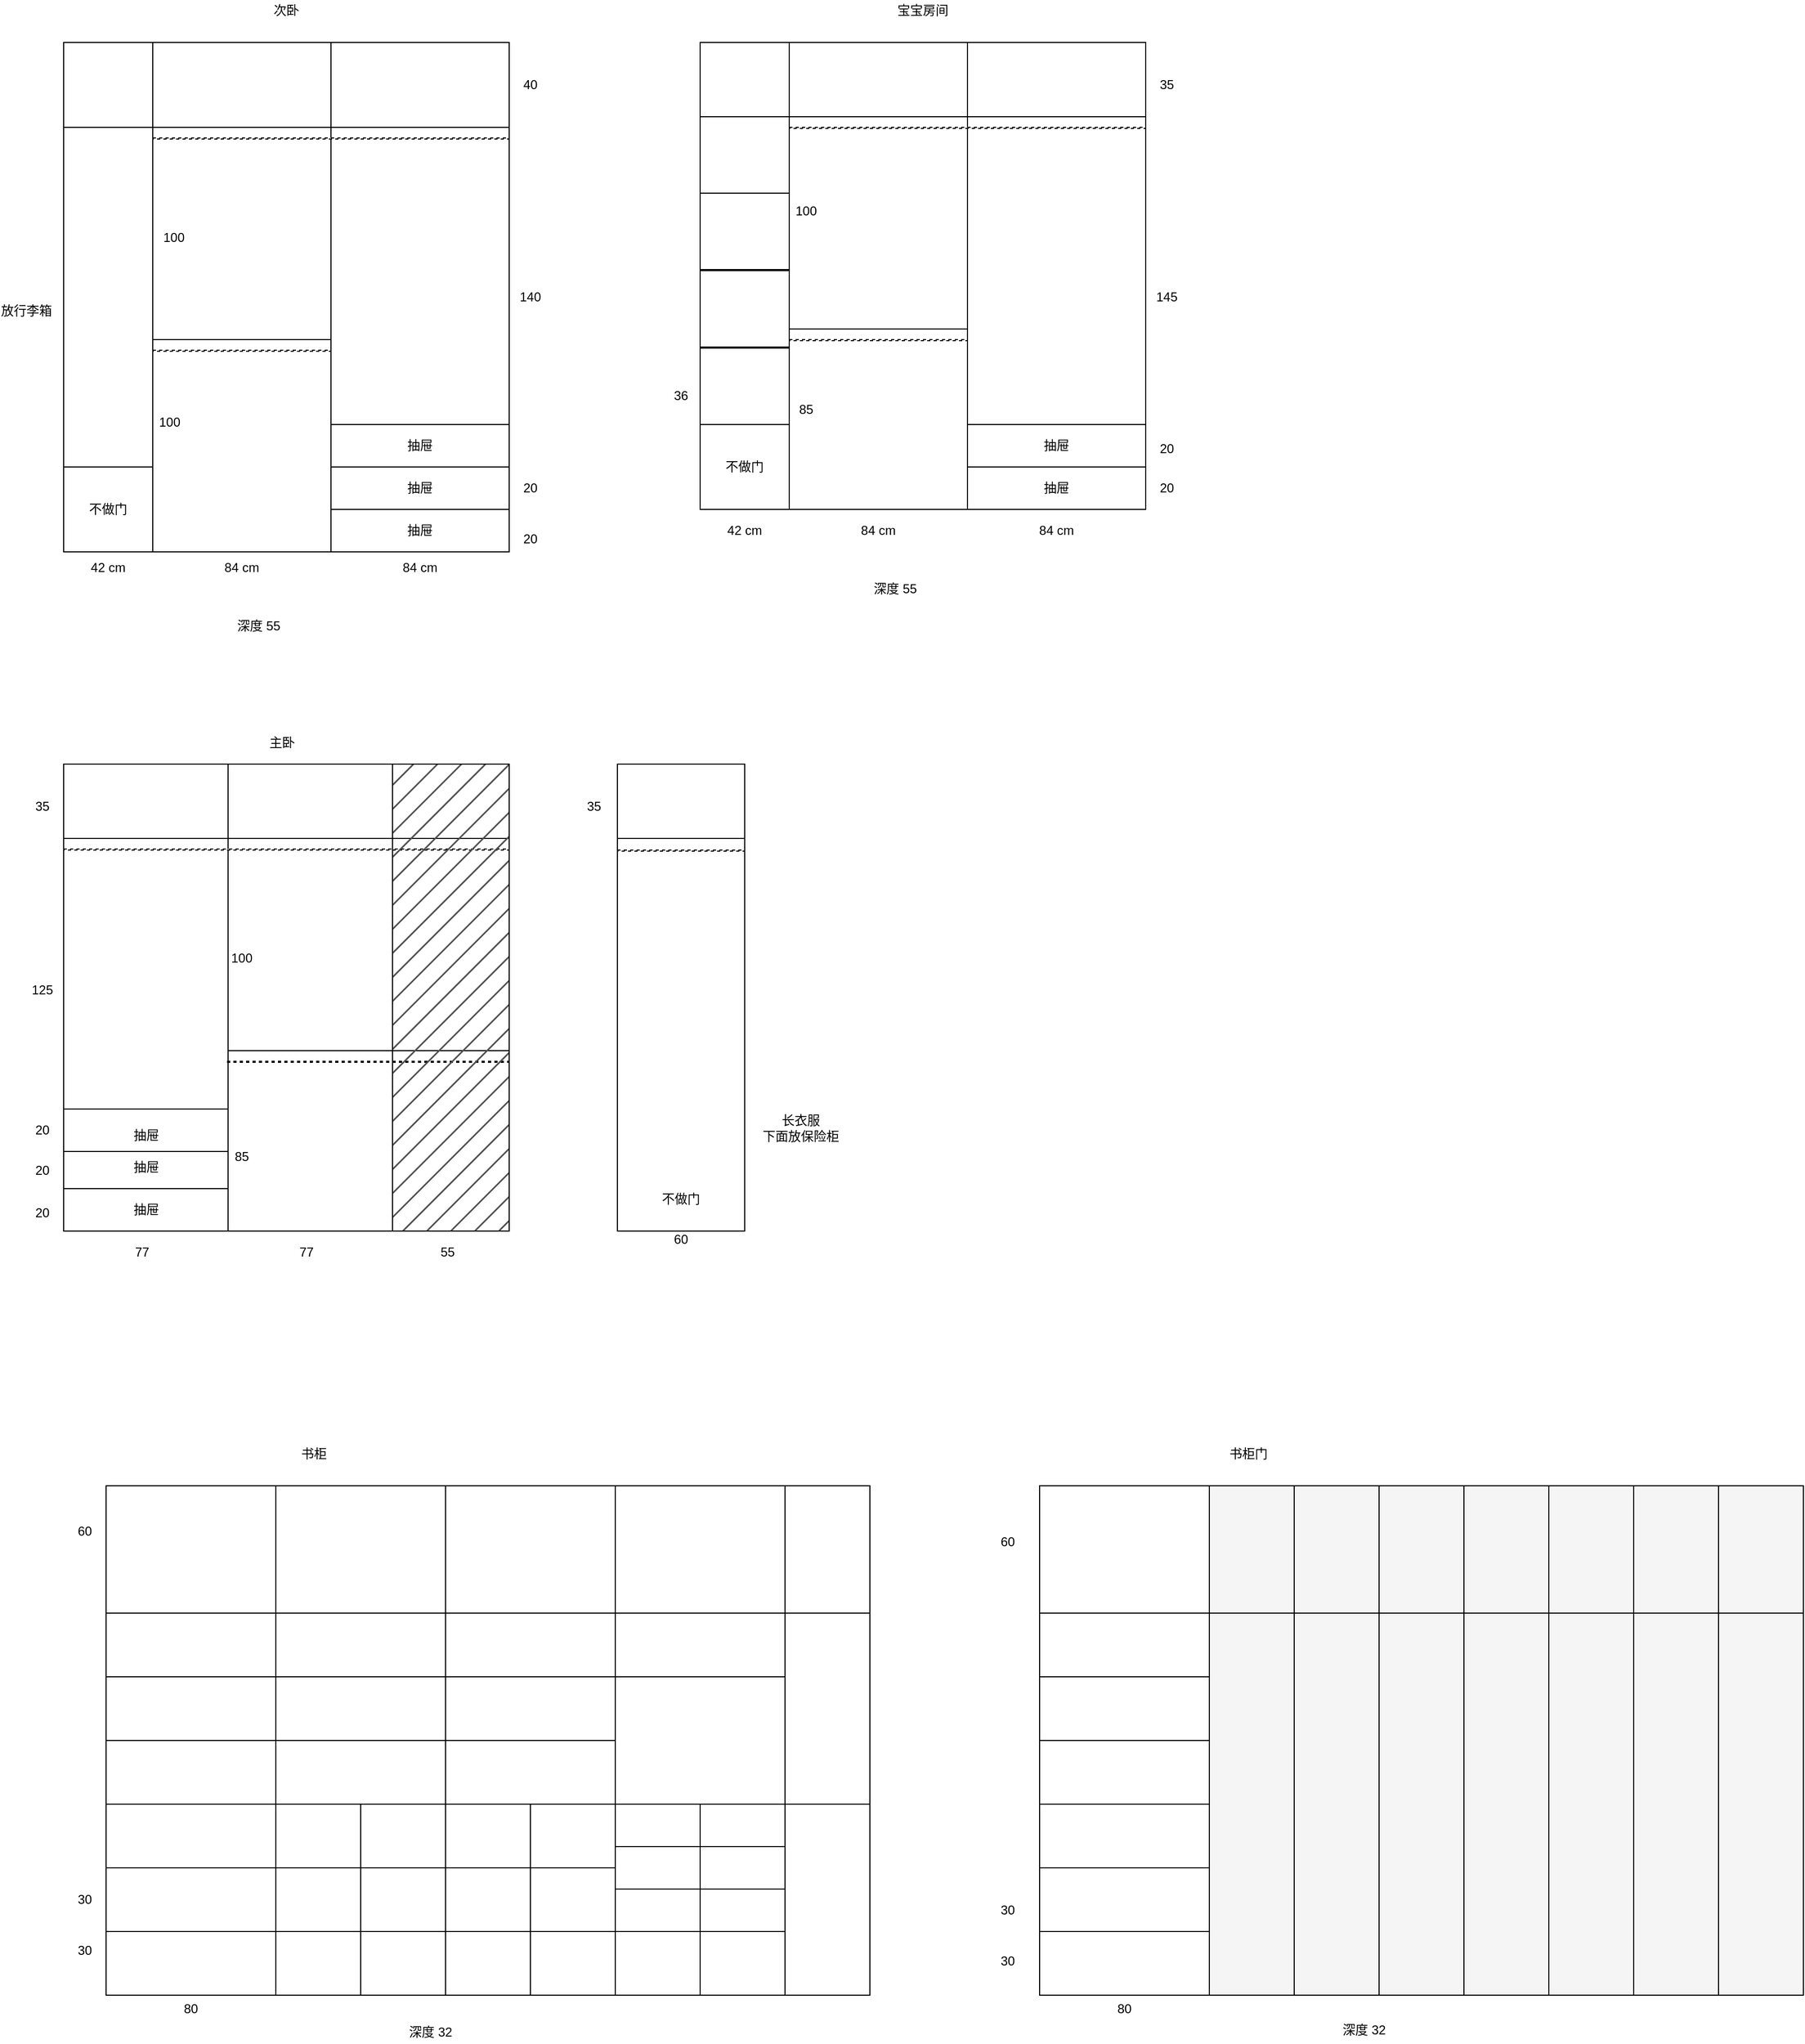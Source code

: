 <mxfile version="20.2.2" type="github">
  <diagram id="CeCopZ57XutGNWPnh-LS" name="第 1 页">
    <mxGraphModel dx="1624" dy="1060" grid="1" gridSize="10" guides="1" tooltips="1" connect="1" arrows="1" fold="1" page="1" pageScale="1" pageWidth="2000" pageHeight="3000" math="0" shadow="0">
      <root>
        <mxCell id="0" />
        <mxCell id="1" parent="0" />
        <mxCell id="vZhKyE0ab3SvKGll4aXr-116" value="" style="rounded=0;whiteSpace=wrap;html=1;fillColor=none;" parent="1" vertex="1">
          <mxGeometry x="120" y="1440" width="720" height="480" as="geometry" />
        </mxCell>
        <mxCell id="vZhKyE0ab3SvKGll4aXr-64" value="" style="rounded=0;whiteSpace=wrap;html=1;" parent="1" vertex="1">
          <mxGeometry x="80" y="760" width="420" height="440" as="geometry" />
        </mxCell>
        <mxCell id="vZhKyE0ab3SvKGll4aXr-109" value="" style="rounded=0;whiteSpace=wrap;html=1;" parent="1" vertex="1">
          <mxGeometry x="234" y="830" width="266" height="200" as="geometry" />
        </mxCell>
        <mxCell id="vZhKyE0ab3SvKGll4aXr-28" value="" style="rounded=0;whiteSpace=wrap;html=1;" parent="1" vertex="1">
          <mxGeometry x="680" y="80" width="420" height="440" as="geometry" />
        </mxCell>
        <mxCell id="vZhKyE0ab3SvKGll4aXr-108" value="" style="rounded=0;whiteSpace=wrap;html=1;" parent="1" vertex="1">
          <mxGeometry x="764" y="150" width="168" height="200" as="geometry" />
        </mxCell>
        <mxCell id="vZhKyE0ab3SvKGll4aXr-76" value="" style="rounded=0;whiteSpace=wrap;html=1;" parent="1" vertex="1">
          <mxGeometry x="80" y="760" width="155" height="400" as="geometry" />
        </mxCell>
        <mxCell id="vZhKyE0ab3SvKGll4aXr-1" value="" style="rounded=0;whiteSpace=wrap;html=1;" parent="1" vertex="1">
          <mxGeometry x="80" y="80" width="420" height="480" as="geometry" />
        </mxCell>
        <mxCell id="vZhKyE0ab3SvKGll4aXr-3" value="" style="endArrow=none;html=1;rounded=0;" parent="1" edge="1">
          <mxGeometry width="50" height="50" relative="1" as="geometry">
            <mxPoint x="164" y="80" as="sourcePoint" />
            <mxPoint x="164" y="560" as="targetPoint" />
          </mxGeometry>
        </mxCell>
        <mxCell id="vZhKyE0ab3SvKGll4aXr-5" value="" style="endArrow=none;html=1;rounded=0;" parent="1" edge="1">
          <mxGeometry width="50" height="50" relative="1" as="geometry">
            <mxPoint x="332" y="80" as="sourcePoint" />
            <mxPoint x="332" y="560" as="targetPoint" />
          </mxGeometry>
        </mxCell>
        <mxCell id="vZhKyE0ab3SvKGll4aXr-7" value="" style="rounded=0;whiteSpace=wrap;html=1;" parent="1" vertex="1">
          <mxGeometry x="332" y="520" width="168" height="40" as="geometry" />
        </mxCell>
        <mxCell id="vZhKyE0ab3SvKGll4aXr-8" value="" style="rounded=0;whiteSpace=wrap;html=1;" parent="1" vertex="1">
          <mxGeometry x="332" y="440" width="168" height="40" as="geometry" />
        </mxCell>
        <mxCell id="vZhKyE0ab3SvKGll4aXr-9" value="" style="rounded=0;whiteSpace=wrap;html=1;" parent="1" vertex="1">
          <mxGeometry x="332" y="480" width="168" height="40" as="geometry" />
        </mxCell>
        <mxCell id="vZhKyE0ab3SvKGll4aXr-10" value="" style="rounded=0;whiteSpace=wrap;html=1;" parent="1" vertex="1">
          <mxGeometry x="164" y="80" width="168" height="80" as="geometry" />
        </mxCell>
        <mxCell id="vZhKyE0ab3SvKGll4aXr-11" value="" style="rounded=0;whiteSpace=wrap;html=1;" parent="1" vertex="1">
          <mxGeometry x="332" y="80" width="168" height="80" as="geometry" />
        </mxCell>
        <mxCell id="vZhKyE0ab3SvKGll4aXr-12" value="" style="rounded=0;whiteSpace=wrap;html=1;" parent="1" vertex="1">
          <mxGeometry x="80" y="80" width="84" height="80" as="geometry" />
        </mxCell>
        <mxCell id="vZhKyE0ab3SvKGll4aXr-13" value="抽屉" style="text;html=1;strokeColor=none;fillColor=none;align=center;verticalAlign=middle;whiteSpace=wrap;rounded=0;" parent="1" vertex="1">
          <mxGeometry x="386" y="445" width="60" height="30" as="geometry" />
        </mxCell>
        <mxCell id="vZhKyE0ab3SvKGll4aXr-14" value="" style="rounded=0;whiteSpace=wrap;html=1;" parent="1" vertex="1">
          <mxGeometry x="80" y="480" width="84" height="80" as="geometry" />
        </mxCell>
        <mxCell id="vZhKyE0ab3SvKGll4aXr-15" value="不做门" style="text;html=1;strokeColor=none;fillColor=none;align=center;verticalAlign=middle;whiteSpace=wrap;rounded=0;" parent="1" vertex="1">
          <mxGeometry x="92" y="505" width="60" height="30" as="geometry" />
        </mxCell>
        <mxCell id="vZhKyE0ab3SvKGll4aXr-16" value="42 cm" style="text;html=1;strokeColor=none;fillColor=none;align=center;verticalAlign=middle;whiteSpace=wrap;rounded=0;" parent="1" vertex="1">
          <mxGeometry x="92" y="560" width="60" height="30" as="geometry" />
        </mxCell>
        <mxCell id="vZhKyE0ab3SvKGll4aXr-17" value="84 cm" style="text;html=1;strokeColor=none;fillColor=none;align=center;verticalAlign=middle;whiteSpace=wrap;rounded=0;" parent="1" vertex="1">
          <mxGeometry x="218" y="560" width="60" height="30" as="geometry" />
        </mxCell>
        <mxCell id="vZhKyE0ab3SvKGll4aXr-18" value="84 cm" style="text;html=1;strokeColor=none;fillColor=none;align=center;verticalAlign=middle;whiteSpace=wrap;rounded=0;" parent="1" vertex="1">
          <mxGeometry x="386" y="560" width="60" height="30" as="geometry" />
        </mxCell>
        <mxCell id="vZhKyE0ab3SvKGll4aXr-19" value="20" style="text;html=1;strokeColor=none;fillColor=none;align=center;verticalAlign=middle;whiteSpace=wrap;rounded=0;" parent="1" vertex="1">
          <mxGeometry x="40" y="1170" width="40" height="25" as="geometry" />
        </mxCell>
        <mxCell id="vZhKyE0ab3SvKGll4aXr-20" value="20" style="text;html=1;strokeColor=none;fillColor=none;align=center;verticalAlign=middle;whiteSpace=wrap;rounded=0;" parent="1" vertex="1">
          <mxGeometry x="500" y="487.5" width="40" height="25" as="geometry" />
        </mxCell>
        <mxCell id="vZhKyE0ab3SvKGll4aXr-21" value="&lt;div&gt;40&lt;/div&gt;" style="text;html=1;strokeColor=none;fillColor=none;align=center;verticalAlign=middle;whiteSpace=wrap;rounded=0;" parent="1" vertex="1">
          <mxGeometry x="500" y="107.5" width="40" height="25" as="geometry" />
        </mxCell>
        <mxCell id="vZhKyE0ab3SvKGll4aXr-22" value="140" style="text;html=1;strokeColor=none;fillColor=none;align=center;verticalAlign=middle;whiteSpace=wrap;rounded=0;" parent="1" vertex="1">
          <mxGeometry x="500" y="307.5" width="40" height="25" as="geometry" />
        </mxCell>
        <mxCell id="vZhKyE0ab3SvKGll4aXr-23" value="深度 55" style="text;html=1;strokeColor=none;fillColor=none;align=center;verticalAlign=middle;whiteSpace=wrap;rounded=0;" parent="1" vertex="1">
          <mxGeometry x="228" y="620" width="72" height="20" as="geometry" />
        </mxCell>
        <mxCell id="vZhKyE0ab3SvKGll4aXr-24" value="抽屉" style="text;html=1;strokeColor=none;fillColor=none;align=center;verticalAlign=middle;whiteSpace=wrap;rounded=0;" parent="1" vertex="1">
          <mxGeometry x="386" y="485" width="60" height="30" as="geometry" />
        </mxCell>
        <mxCell id="vZhKyE0ab3SvKGll4aXr-26" value="抽屉" style="text;html=1;strokeColor=none;fillColor=none;align=center;verticalAlign=middle;whiteSpace=wrap;rounded=0;" parent="1" vertex="1">
          <mxGeometry x="386" y="525" width="60" height="30" as="geometry" />
        </mxCell>
        <mxCell id="vZhKyE0ab3SvKGll4aXr-27" value="次卧" style="text;html=1;strokeColor=none;fillColor=none;align=center;verticalAlign=middle;whiteSpace=wrap;rounded=0;" parent="1" vertex="1">
          <mxGeometry x="254" y="40" width="72" height="20" as="geometry" />
        </mxCell>
        <mxCell id="vZhKyE0ab3SvKGll4aXr-32" value="" style="rounded=0;whiteSpace=wrap;html=1;" parent="1" vertex="1">
          <mxGeometry x="932" y="440" width="168" height="40" as="geometry" />
        </mxCell>
        <mxCell id="vZhKyE0ab3SvKGll4aXr-34" value="" style="rounded=0;whiteSpace=wrap;html=1;" parent="1" vertex="1">
          <mxGeometry x="932" y="480" width="168" height="40" as="geometry" />
        </mxCell>
        <mxCell id="vZhKyE0ab3SvKGll4aXr-35" value="" style="rounded=0;whiteSpace=wrap;html=1;" parent="1" vertex="1">
          <mxGeometry x="764" y="80" width="168" height="70" as="geometry" />
        </mxCell>
        <mxCell id="vZhKyE0ab3SvKGll4aXr-36" value="" style="rounded=0;whiteSpace=wrap;html=1;" parent="1" vertex="1">
          <mxGeometry x="932" y="80" width="168" height="70" as="geometry" />
        </mxCell>
        <mxCell id="vZhKyE0ab3SvKGll4aXr-37" value="" style="rounded=0;whiteSpace=wrap;html=1;" parent="1" vertex="1">
          <mxGeometry x="680" y="80" width="84" height="70" as="geometry" />
        </mxCell>
        <mxCell id="vZhKyE0ab3SvKGll4aXr-39" value="" style="rounded=0;whiteSpace=wrap;html=1;" parent="1" vertex="1">
          <mxGeometry x="680" y="440" width="84" height="80" as="geometry" />
        </mxCell>
        <mxCell id="vZhKyE0ab3SvKGll4aXr-40" value="不做门" style="text;html=1;strokeColor=none;fillColor=none;align=center;verticalAlign=middle;whiteSpace=wrap;rounded=0;" parent="1" vertex="1">
          <mxGeometry x="692" y="465" width="60" height="30" as="geometry" />
        </mxCell>
        <mxCell id="vZhKyE0ab3SvKGll4aXr-41" value="42 cm" style="text;html=1;strokeColor=none;fillColor=none;align=center;verticalAlign=middle;whiteSpace=wrap;rounded=0;" parent="1" vertex="1">
          <mxGeometry x="692" y="525" width="60" height="30" as="geometry" />
        </mxCell>
        <mxCell id="vZhKyE0ab3SvKGll4aXr-42" value="84 cm" style="text;html=1;strokeColor=none;fillColor=none;align=center;verticalAlign=middle;whiteSpace=wrap;rounded=0;" parent="1" vertex="1">
          <mxGeometry x="818" y="525" width="60" height="30" as="geometry" />
        </mxCell>
        <mxCell id="vZhKyE0ab3SvKGll4aXr-43" value="84 cm" style="text;html=1;strokeColor=none;fillColor=none;align=center;verticalAlign=middle;whiteSpace=wrap;rounded=0;" parent="1" vertex="1">
          <mxGeometry x="986" y="525" width="60" height="30" as="geometry" />
        </mxCell>
        <mxCell id="vZhKyE0ab3SvKGll4aXr-44" value="20" style="text;html=1;strokeColor=none;fillColor=none;align=center;verticalAlign=middle;whiteSpace=wrap;rounded=0;" parent="1" vertex="1">
          <mxGeometry x="1100" y="487.5" width="40" height="25" as="geometry" />
        </mxCell>
        <mxCell id="vZhKyE0ab3SvKGll4aXr-45" value="20" style="text;html=1;strokeColor=none;fillColor=none;align=center;verticalAlign=middle;whiteSpace=wrap;rounded=0;" parent="1" vertex="1">
          <mxGeometry x="1100" y="450" width="40" height="25" as="geometry" />
        </mxCell>
        <mxCell id="vZhKyE0ab3SvKGll4aXr-46" value="35" style="text;html=1;strokeColor=none;fillColor=none;align=center;verticalAlign=middle;whiteSpace=wrap;rounded=0;" parent="1" vertex="1">
          <mxGeometry x="1100" y="107.5" width="40" height="25" as="geometry" />
        </mxCell>
        <mxCell id="vZhKyE0ab3SvKGll4aXr-47" value="145" style="text;html=1;strokeColor=none;fillColor=none;align=center;verticalAlign=middle;whiteSpace=wrap;rounded=0;" parent="1" vertex="1">
          <mxGeometry x="1100" y="307.5" width="40" height="25" as="geometry" />
        </mxCell>
        <mxCell id="vZhKyE0ab3SvKGll4aXr-48" value="深度 55" style="text;html=1;strokeColor=none;fillColor=none;align=center;verticalAlign=middle;whiteSpace=wrap;rounded=0;" parent="1" vertex="1">
          <mxGeometry x="828" y="585" width="72" height="20" as="geometry" />
        </mxCell>
        <mxCell id="vZhKyE0ab3SvKGll4aXr-49" value="抽屉" style="text;html=1;strokeColor=none;fillColor=none;align=center;verticalAlign=middle;whiteSpace=wrap;rounded=0;" parent="1" vertex="1">
          <mxGeometry x="986" y="485" width="60" height="30" as="geometry" />
        </mxCell>
        <mxCell id="vZhKyE0ab3SvKGll4aXr-51" value="抽屉" style="text;html=1;strokeColor=none;fillColor=none;align=center;verticalAlign=middle;whiteSpace=wrap;rounded=0;" parent="1" vertex="1">
          <mxGeometry x="986" y="445" width="60" height="30" as="geometry" />
        </mxCell>
        <mxCell id="vZhKyE0ab3SvKGll4aXr-52" value="宝宝房间" style="text;html=1;strokeColor=none;fillColor=none;align=center;verticalAlign=middle;whiteSpace=wrap;rounded=0;" parent="1" vertex="1">
          <mxGeometry x="854" y="40" width="72" height="20" as="geometry" />
        </mxCell>
        <mxCell id="vZhKyE0ab3SvKGll4aXr-53" value="" style="rounded=0;whiteSpace=wrap;html=1;dashed=1;" parent="1" vertex="1">
          <mxGeometry x="764" y="360" width="168" height="1" as="geometry" />
        </mxCell>
        <mxCell id="vZhKyE0ab3SvKGll4aXr-57" value="挂杆" style="text;html=1;strokeColor=none;fillColor=none;align=center;verticalAlign=middle;whiteSpace=wrap;rounded=0;" parent="1" vertex="1">
          <mxGeometry x="234" y="172" width="60" height="30" as="geometry" />
        </mxCell>
        <mxCell id="vZhKyE0ab3SvKGll4aXr-60" value="" style="rounded=0;whiteSpace=wrap;html=1;" parent="1" vertex="1">
          <mxGeometry x="680" y="150" width="84" height="72" as="geometry" />
        </mxCell>
        <mxCell id="vZhKyE0ab3SvKGll4aXr-62" value="36" style="text;html=1;strokeColor=none;fillColor=none;align=center;verticalAlign=middle;whiteSpace=wrap;rounded=0;" parent="1" vertex="1">
          <mxGeometry x="642" y="400" width="40" height="25" as="geometry" />
        </mxCell>
        <mxCell id="vZhKyE0ab3SvKGll4aXr-63" value="放行李箱" style="text;html=1;strokeColor=none;fillColor=none;align=center;verticalAlign=middle;whiteSpace=wrap;rounded=0;" parent="1" vertex="1">
          <mxGeometry x="20" y="320" width="50" height="25" as="geometry" />
        </mxCell>
        <mxCell id="vZhKyE0ab3SvKGll4aXr-65" value="主卧" style="text;html=1;strokeColor=none;fillColor=none;align=center;verticalAlign=middle;whiteSpace=wrap;rounded=0;" parent="1" vertex="1">
          <mxGeometry x="250" y="730" width="72" height="20" as="geometry" />
        </mxCell>
        <mxCell id="vZhKyE0ab3SvKGll4aXr-68" value="" style="rounded=0;whiteSpace=wrap;html=1;" parent="1" vertex="1">
          <mxGeometry x="80" y="1120" width="155" height="40" as="geometry" />
        </mxCell>
        <mxCell id="vZhKyE0ab3SvKGll4aXr-69" value="抽屉" style="text;html=1;strokeColor=none;fillColor=none;align=center;verticalAlign=middle;whiteSpace=wrap;rounded=0;" parent="1" vertex="1">
          <mxGeometry x="127.5" y="1125" width="60" height="30" as="geometry" />
        </mxCell>
        <mxCell id="vZhKyE0ab3SvKGll4aXr-72" value="" style="rounded=0;whiteSpace=wrap;html=1;" parent="1" vertex="1">
          <mxGeometry x="80" y="1160" width="155" height="40" as="geometry" />
        </mxCell>
        <mxCell id="vZhKyE0ab3SvKGll4aXr-73" value="抽屉" style="text;html=1;strokeColor=none;fillColor=none;align=center;verticalAlign=middle;whiteSpace=wrap;rounded=0;" parent="1" vertex="1">
          <mxGeometry x="127.5" y="1165" width="60" height="30" as="geometry" />
        </mxCell>
        <mxCell id="vZhKyE0ab3SvKGll4aXr-74" value="" style="rounded=0;whiteSpace=wrap;html=1;" parent="1" vertex="1">
          <mxGeometry x="80" y="1085" width="155" height="40" as="geometry" />
        </mxCell>
        <mxCell id="vZhKyE0ab3SvKGll4aXr-78" value="" style="rounded=0;whiteSpace=wrap;html=1;" parent="1" vertex="1">
          <mxGeometry x="80" y="760" width="155" height="70" as="geometry" />
        </mxCell>
        <mxCell id="vZhKyE0ab3SvKGll4aXr-80" value="20" style="text;html=1;strokeColor=none;fillColor=none;align=center;verticalAlign=middle;whiteSpace=wrap;rounded=0;" parent="1" vertex="1">
          <mxGeometry x="500" y="535" width="40" height="25" as="geometry" />
        </mxCell>
        <mxCell id="vZhKyE0ab3SvKGll4aXr-81" value="20" style="text;html=1;strokeColor=none;fillColor=none;align=center;verticalAlign=middle;whiteSpace=wrap;rounded=0;" parent="1" vertex="1">
          <mxGeometry x="40" y="1130" width="40" height="25" as="geometry" />
        </mxCell>
        <mxCell id="vZhKyE0ab3SvKGll4aXr-82" value="55" style="text;html=1;strokeColor=none;fillColor=none;align=center;verticalAlign=middle;whiteSpace=wrap;rounded=0;" parent="1" vertex="1">
          <mxGeometry x="421.5" y="1207.5" width="40" height="25" as="geometry" />
        </mxCell>
        <mxCell id="vZhKyE0ab3SvKGll4aXr-83" value="77" style="text;html=1;strokeColor=none;fillColor=none;align=center;verticalAlign=middle;whiteSpace=wrap;rounded=0;" parent="1" vertex="1">
          <mxGeometry x="289" y="1207.5" width="40" height="25" as="geometry" />
        </mxCell>
        <mxCell id="vZhKyE0ab3SvKGll4aXr-84" value="77" style="text;html=1;strokeColor=none;fillColor=none;align=center;verticalAlign=middle;whiteSpace=wrap;rounded=0;" parent="1" vertex="1">
          <mxGeometry x="134" y="1207.5" width="40" height="25" as="geometry" />
        </mxCell>
        <mxCell id="vZhKyE0ab3SvKGll4aXr-86" value="" style="rounded=0;whiteSpace=wrap;html=1;" parent="1" vertex="1">
          <mxGeometry x="602" y="760" width="120" height="440" as="geometry" />
        </mxCell>
        <mxCell id="vZhKyE0ab3SvKGll4aXr-87" value="" style="rounded=0;whiteSpace=wrap;html=1;" parent="1" vertex="1">
          <mxGeometry x="602" y="760" width="120" height="70" as="geometry" />
        </mxCell>
        <mxCell id="vZhKyE0ab3SvKGll4aXr-89" value="35" style="text;html=1;strokeColor=none;fillColor=none;align=center;verticalAlign=middle;whiteSpace=wrap;rounded=0;" parent="1" vertex="1">
          <mxGeometry x="40" y="787.5" width="40" height="25" as="geometry" />
        </mxCell>
        <mxCell id="vZhKyE0ab3SvKGll4aXr-90" value="125" style="text;html=1;strokeColor=none;fillColor=none;align=center;verticalAlign=middle;whiteSpace=wrap;rounded=0;" parent="1" vertex="1">
          <mxGeometry x="40" y="960" width="40" height="25" as="geometry" />
        </mxCell>
        <mxCell id="vZhKyE0ab3SvKGll4aXr-91" value="" style="rounded=0;whiteSpace=wrap;html=1;" parent="1" vertex="1">
          <mxGeometry x="680" y="222" width="84" height="72" as="geometry" />
        </mxCell>
        <mxCell id="vZhKyE0ab3SvKGll4aXr-92" value="" style="rounded=0;whiteSpace=wrap;html=1;" parent="1" vertex="1">
          <mxGeometry x="680" y="295" width="84" height="72" as="geometry" />
        </mxCell>
        <mxCell id="vZhKyE0ab3SvKGll4aXr-93" value="" style="rounded=0;whiteSpace=wrap;html=1;" parent="1" vertex="1">
          <mxGeometry x="680" y="368" width="84" height="72" as="geometry" />
        </mxCell>
        <mxCell id="vZhKyE0ab3SvKGll4aXr-95" value="" style="rounded=0;whiteSpace=wrap;html=1;" parent="1" vertex="1">
          <mxGeometry x="932" y="150" width="168" height="290" as="geometry" />
        </mxCell>
        <mxCell id="vZhKyE0ab3SvKGll4aXr-55" value="" style="rounded=0;whiteSpace=wrap;html=1;dashed=1;" parent="1" vertex="1">
          <mxGeometry x="764" y="160" width="336" height="1" as="geometry" />
        </mxCell>
        <mxCell id="vZhKyE0ab3SvKGll4aXr-96" value="20" style="text;html=1;strokeColor=none;fillColor=none;align=center;verticalAlign=middle;whiteSpace=wrap;rounded=0;" parent="1" vertex="1">
          <mxGeometry x="40" y="1092.5" width="40" height="25" as="geometry" />
        </mxCell>
        <mxCell id="vZhKyE0ab3SvKGll4aXr-77" value="" style="rounded=0;whiteSpace=wrap;html=1;" parent="1" vertex="1">
          <mxGeometry x="235" y="760" width="265" height="70" as="geometry" />
        </mxCell>
        <mxCell id="vZhKyE0ab3SvKGll4aXr-97" value="" style="rounded=0;whiteSpace=wrap;html=1;dashed=1;" parent="1" vertex="1">
          <mxGeometry x="234" y="1040" width="265" height="1" as="geometry" />
        </mxCell>
        <mxCell id="vZhKyE0ab3SvKGll4aXr-99" value="抽屉" style="text;html=1;strokeColor=none;fillColor=none;align=center;verticalAlign=middle;whiteSpace=wrap;rounded=0;" parent="1" vertex="1">
          <mxGeometry x="127.5" y="1095" width="60" height="30" as="geometry" />
        </mxCell>
        <mxCell id="vZhKyE0ab3SvKGll4aXr-101" value="100" style="text;html=1;strokeColor=none;fillColor=none;align=center;verticalAlign=middle;whiteSpace=wrap;rounded=0;" parent="1" vertex="1">
          <mxGeometry x="228" y="930" width="40" height="25" as="geometry" />
        </mxCell>
        <mxCell id="vZhKyE0ab3SvKGll4aXr-102" value="85" style="text;html=1;strokeColor=none;fillColor=none;align=center;verticalAlign=middle;whiteSpace=wrap;rounded=0;" parent="1" vertex="1">
          <mxGeometry x="228" y="1117.5" width="40" height="25" as="geometry" />
        </mxCell>
        <mxCell id="vZhKyE0ab3SvKGll4aXr-103" value="60" style="text;html=1;strokeColor=none;fillColor=none;align=center;verticalAlign=middle;whiteSpace=wrap;rounded=0;" parent="1" vertex="1">
          <mxGeometry x="642" y="1195" width="40" height="25" as="geometry" />
        </mxCell>
        <mxCell id="vZhKyE0ab3SvKGll4aXr-104" value="不做门" style="text;html=1;strokeColor=none;fillColor=none;align=center;verticalAlign=middle;whiteSpace=wrap;rounded=0;" parent="1" vertex="1">
          <mxGeometry x="632" y="1155" width="60" height="30" as="geometry" />
        </mxCell>
        <mxCell id="vZhKyE0ab3SvKGll4aXr-105" value="&lt;div&gt;长衣服&lt;/div&gt;&lt;div&gt;下面放保险柜&lt;br&gt;&lt;/div&gt;" style="text;html=1;strokeColor=none;fillColor=none;align=center;verticalAlign=middle;whiteSpace=wrap;rounded=0;" parent="1" vertex="1">
          <mxGeometry x="724" y="1087.5" width="102" height="30" as="geometry" />
        </mxCell>
        <mxCell id="vZhKyE0ab3SvKGll4aXr-106" value="" style="rounded=0;whiteSpace=wrap;html=1;dashed=1;" parent="1" vertex="1">
          <mxGeometry x="602" y="841" width="120" height="1" as="geometry" />
        </mxCell>
        <mxCell id="vZhKyE0ab3SvKGll4aXr-107" value="35" style="text;html=1;strokeColor=none;fillColor=none;align=center;verticalAlign=middle;whiteSpace=wrap;rounded=0;" parent="1" vertex="1">
          <mxGeometry x="560" y="787.5" width="40" height="25" as="geometry" />
        </mxCell>
        <mxCell id="vZhKyE0ab3SvKGll4aXr-85" value="" style="rounded=0;whiteSpace=wrap;html=1;dashed=1;" parent="1" vertex="1">
          <mxGeometry x="80" y="840" width="420" height="1" as="geometry" />
        </mxCell>
        <mxCell id="vZhKyE0ab3SvKGll4aXr-98" value="" style="rounded=0;whiteSpace=wrap;html=1;fillStyle=hatch;fillColor=#4F4F4F;" parent="1" vertex="1">
          <mxGeometry x="390" y="760" width="110" height="440" as="geometry" />
        </mxCell>
        <mxCell id="vZhKyE0ab3SvKGll4aXr-110" value="100" style="text;html=1;strokeColor=none;fillColor=none;align=center;verticalAlign=middle;whiteSpace=wrap;rounded=0;" parent="1" vertex="1">
          <mxGeometry x="760" y="226.25" width="40" height="25" as="geometry" />
        </mxCell>
        <mxCell id="vZhKyE0ab3SvKGll4aXr-111" value="85" style="text;html=1;strokeColor=none;fillColor=none;align=center;verticalAlign=middle;whiteSpace=wrap;rounded=0;" parent="1" vertex="1">
          <mxGeometry x="760" y="413.75" width="40" height="25" as="geometry" />
        </mxCell>
        <mxCell id="vZhKyE0ab3SvKGll4aXr-112" value="" style="rounded=0;whiteSpace=wrap;html=1;" parent="1" vertex="1">
          <mxGeometry x="164" y="160" width="168" height="200" as="geometry" />
        </mxCell>
        <mxCell id="vZhKyE0ab3SvKGll4aXr-113" value="" style="rounded=0;whiteSpace=wrap;html=1;dashed=1;" parent="1" vertex="1">
          <mxGeometry x="164" y="370" width="168" height="1" as="geometry" />
        </mxCell>
        <mxCell id="vZhKyE0ab3SvKGll4aXr-56" value="" style="rounded=0;whiteSpace=wrap;html=1;dashed=1;" parent="1" vertex="1">
          <mxGeometry x="164" y="170" width="336" height="1" as="geometry" />
        </mxCell>
        <mxCell id="vZhKyE0ab3SvKGll4aXr-114" value="100" style="text;html=1;strokeColor=none;fillColor=none;align=center;verticalAlign=middle;whiteSpace=wrap;rounded=0;" parent="1" vertex="1">
          <mxGeometry x="164" y="251.25" width="40" height="25" as="geometry" />
        </mxCell>
        <mxCell id="vZhKyE0ab3SvKGll4aXr-115" value="100" style="text;html=1;strokeColor=none;fillColor=none;align=center;verticalAlign=middle;whiteSpace=wrap;rounded=0;" parent="1" vertex="1">
          <mxGeometry x="160" y="425" width="40" height="25" as="geometry" />
        </mxCell>
        <mxCell id="vZhKyE0ab3SvKGll4aXr-117" value="书柜" style="text;html=1;strokeColor=none;fillColor=none;align=center;verticalAlign=middle;whiteSpace=wrap;rounded=0;" parent="1" vertex="1">
          <mxGeometry x="280" y="1400" width="72" height="20" as="geometry" />
        </mxCell>
        <mxCell id="vZhKyE0ab3SvKGll4aXr-118" value="" style="rounded=0;whiteSpace=wrap;html=1;fillColor=none;" parent="1" vertex="1">
          <mxGeometry x="120" y="1860" width="160" height="60" as="geometry" />
        </mxCell>
        <mxCell id="vZhKyE0ab3SvKGll4aXr-119" value="" style="rounded=0;whiteSpace=wrap;html=1;fillColor=none;fillStyle=dashed;" parent="1" vertex="1">
          <mxGeometry x="280" y="1860" width="80" height="60" as="geometry" />
        </mxCell>
        <mxCell id="vZhKyE0ab3SvKGll4aXr-120" value="" style="rounded=0;whiteSpace=wrap;html=1;fillColor=none;fillStyle=dashed;" parent="1" vertex="1">
          <mxGeometry x="440" y="1860" width="80" height="60" as="geometry" />
        </mxCell>
        <mxCell id="vZhKyE0ab3SvKGll4aXr-121" value="" style="rounded=0;whiteSpace=wrap;html=1;fillColor=none;fillStyle=dashed;" parent="1" vertex="1">
          <mxGeometry x="600" y="1860" width="160" height="60" as="geometry" />
        </mxCell>
        <mxCell id="vZhKyE0ab3SvKGll4aXr-123" value="" style="rounded=0;whiteSpace=wrap;html=1;fillColor=none;fillStyle=dashed;" parent="1" vertex="1">
          <mxGeometry x="600" y="1820" width="80" height="40" as="geometry" />
        </mxCell>
        <mxCell id="vZhKyE0ab3SvKGll4aXr-124" value="" style="rounded=0;whiteSpace=wrap;html=1;fillColor=none;fillStyle=dashed;" parent="1" vertex="1">
          <mxGeometry x="440" y="1800" width="160" height="60" as="geometry" />
        </mxCell>
        <mxCell id="vZhKyE0ab3SvKGll4aXr-125" value="" style="rounded=0;whiteSpace=wrap;html=1;fillColor=none;" parent="1" vertex="1">
          <mxGeometry x="120" y="1740" width="160" height="60" as="geometry" />
        </mxCell>
        <mxCell id="vZhKyE0ab3SvKGll4aXr-127" value="" style="rounded=0;whiteSpace=wrap;html=1;fillColor=none;fillStyle=dashed;" parent="1" vertex="1">
          <mxGeometry x="280" y="1800" width="80" height="60" as="geometry" />
        </mxCell>
        <mxCell id="vZhKyE0ab3SvKGll4aXr-128" value="" style="rounded=0;whiteSpace=wrap;html=1;fillColor=none;fillStyle=dashed;" parent="1" vertex="1">
          <mxGeometry x="280" y="1740" width="160" height="60" as="geometry" />
        </mxCell>
        <mxCell id="vZhKyE0ab3SvKGll4aXr-130" value="" style="rounded=0;whiteSpace=wrap;html=1;fillColor=none;" parent="1" vertex="1">
          <mxGeometry x="120" y="1680" width="160" height="60" as="geometry" />
        </mxCell>
        <mxCell id="vZhKyE0ab3SvKGll4aXr-131" value="" style="rounded=0;whiteSpace=wrap;html=1;fillColor=none;fillStyle=dashed;" parent="1" vertex="1">
          <mxGeometry x="440" y="1680" width="160" height="60" as="geometry" />
        </mxCell>
        <mxCell id="vZhKyE0ab3SvKGll4aXr-132" value="" style="rounded=0;whiteSpace=wrap;html=1;fillColor=none;fillStyle=dashed;" parent="1" vertex="1">
          <mxGeometry x="280" y="1680" width="160" height="60" as="geometry" />
        </mxCell>
        <mxCell id="vZhKyE0ab3SvKGll4aXr-133" value="" style="rounded=0;whiteSpace=wrap;html=1;fillColor=none;" parent="1" vertex="1">
          <mxGeometry x="120" y="1620" width="160" height="60" as="geometry" />
        </mxCell>
        <mxCell id="vZhKyE0ab3SvKGll4aXr-134" value="" style="rounded=0;whiteSpace=wrap;html=1;fillColor=none;fillStyle=dashed;" parent="1" vertex="1">
          <mxGeometry x="280" y="1620" width="160" height="60" as="geometry" />
        </mxCell>
        <mxCell id="vZhKyE0ab3SvKGll4aXr-135" value="" style="rounded=0;whiteSpace=wrap;html=1;fillColor=none;fillStyle=dashed;" parent="1" vertex="1">
          <mxGeometry x="440" y="1620" width="160" height="60" as="geometry" />
        </mxCell>
        <mxCell id="vZhKyE0ab3SvKGll4aXr-136" value="" style="rounded=0;whiteSpace=wrap;html=1;fillStyle=dashed;fillColor=none;" parent="1" vertex="1">
          <mxGeometry x="120" y="1440" width="160" height="120" as="geometry" />
        </mxCell>
        <mxCell id="vZhKyE0ab3SvKGll4aXr-137" value="" style="rounded=0;whiteSpace=wrap;html=1;fillStyle=dashed;fillColor=none;" parent="1" vertex="1">
          <mxGeometry x="280" y="1440" width="160" height="120" as="geometry" />
        </mxCell>
        <mxCell id="vZhKyE0ab3SvKGll4aXr-138" value="" style="rounded=0;whiteSpace=wrap;html=1;fillStyle=dashed;fillColor=none;" parent="1" vertex="1">
          <mxGeometry x="440" y="1440" width="160" height="120" as="geometry" />
        </mxCell>
        <mxCell id="vZhKyE0ab3SvKGll4aXr-139" value="" style="rounded=0;whiteSpace=wrap;html=1;fillStyle=dashed;fillColor=none;" parent="1" vertex="1">
          <mxGeometry x="600" y="1440" width="160" height="120" as="geometry" />
        </mxCell>
        <mxCell id="vZhKyE0ab3SvKGll4aXr-140" value="" style="rounded=0;whiteSpace=wrap;html=1;fillStyle=dashed;fillColor=none;" parent="1" vertex="1">
          <mxGeometry x="760" y="1440" width="80" height="120" as="geometry" />
        </mxCell>
        <mxCell id="vZhKyE0ab3SvKGll4aXr-141" value="" style="rounded=0;whiteSpace=wrap;html=1;fillColor=none;fillStyle=dashed;" parent="1" vertex="1">
          <mxGeometry x="760" y="1740" width="80" height="180" as="geometry" />
        </mxCell>
        <mxCell id="vZhKyE0ab3SvKGll4aXr-142" value="" style="rounded=0;whiteSpace=wrap;html=1;fillColor=none;" parent="1" vertex="1">
          <mxGeometry x="120" y="1800" width="160" height="60" as="geometry" />
        </mxCell>
        <mxCell id="vZhKyE0ab3SvKGll4aXr-143" value="深度 32" style="text;html=1;strokeColor=none;fillColor=none;align=center;verticalAlign=middle;whiteSpace=wrap;rounded=0;" parent="1" vertex="1">
          <mxGeometry x="390" y="1945" width="72" height="20" as="geometry" />
        </mxCell>
        <mxCell id="vZhKyE0ab3SvKGll4aXr-144" value="&lt;div&gt;30&lt;/div&gt;&lt;div&gt;&lt;br&gt;&lt;/div&gt;" style="text;html=1;strokeColor=none;fillColor=none;align=center;verticalAlign=middle;whiteSpace=wrap;rounded=0;" parent="1" vertex="1">
          <mxGeometry x="80" y="1872" width="40" height="25" as="geometry" />
        </mxCell>
        <mxCell id="vZhKyE0ab3SvKGll4aXr-145" value="30" style="text;html=1;strokeColor=none;fillColor=none;align=center;verticalAlign=middle;whiteSpace=wrap;rounded=0;" parent="1" vertex="1">
          <mxGeometry x="80" y="1817.5" width="40" height="25" as="geometry" />
        </mxCell>
        <mxCell id="vZhKyE0ab3SvKGll4aXr-146" value="60" style="text;html=1;strokeColor=none;fillColor=none;align=center;verticalAlign=middle;whiteSpace=wrap;rounded=0;" parent="1" vertex="1">
          <mxGeometry x="80" y="1470" width="40" height="25" as="geometry" />
        </mxCell>
        <mxCell id="vZhKyE0ab3SvKGll4aXr-147" value="80" style="text;html=1;strokeColor=none;fillColor=none;align=center;verticalAlign=middle;whiteSpace=wrap;rounded=0;" parent="1" vertex="1">
          <mxGeometry x="180" y="1920" width="40" height="25" as="geometry" />
        </mxCell>
        <mxCell id="8cd6Prnziwh8c0ORWvhS-2" value="" style="rounded=0;whiteSpace=wrap;html=1;fillColor=none;" vertex="1" parent="1">
          <mxGeometry x="120" y="1560" width="160" height="60" as="geometry" />
        </mxCell>
        <mxCell id="8cd6Prnziwh8c0ORWvhS-3" value="" style="rounded=0;whiteSpace=wrap;html=1;fillColor=none;fillStyle=dashed;" vertex="1" parent="1">
          <mxGeometry x="280" y="1560" width="160" height="60" as="geometry" />
        </mxCell>
        <mxCell id="8cd6Prnziwh8c0ORWvhS-4" value="" style="rounded=0;whiteSpace=wrap;html=1;fillColor=none;fillStyle=dashed;" vertex="1" parent="1">
          <mxGeometry x="440" y="1560" width="160" height="60" as="geometry" />
        </mxCell>
        <mxCell id="8cd6Prnziwh8c0ORWvhS-5" value="" style="rounded=0;whiteSpace=wrap;html=1;fillColor=none;fillStyle=dashed;" vertex="1" parent="1">
          <mxGeometry x="600" y="1780" width="80" height="40" as="geometry" />
        </mxCell>
        <mxCell id="8cd6Prnziwh8c0ORWvhS-6" value="" style="rounded=0;whiteSpace=wrap;html=1;fillColor=none;fillStyle=dashed;" vertex="1" parent="1">
          <mxGeometry x="600" y="1740" width="80" height="40" as="geometry" />
        </mxCell>
        <mxCell id="8cd6Prnziwh8c0ORWvhS-7" value="" style="rounded=0;whiteSpace=wrap;html=1;fillColor=none;fillStyle=dashed;" vertex="1" parent="1">
          <mxGeometry x="760" y="1560" width="80" height="180" as="geometry" />
        </mxCell>
        <mxCell id="8cd6Prnziwh8c0ORWvhS-8" value="" style="rounded=0;whiteSpace=wrap;html=1;fillColor=none;fillStyle=dashed;" vertex="1" parent="1">
          <mxGeometry x="360" y="1800" width="80" height="60" as="geometry" />
        </mxCell>
        <mxCell id="8cd6Prnziwh8c0ORWvhS-9" value="" style="rounded=0;whiteSpace=wrap;html=1;fillColor=none;fillStyle=dashed;" vertex="1" parent="1">
          <mxGeometry x="280" y="1740" width="80" height="60" as="geometry" />
        </mxCell>
        <mxCell id="8cd6Prnziwh8c0ORWvhS-10" value="" style="rounded=0;whiteSpace=wrap;html=1;fillColor=none;fillStyle=dashed;" vertex="1" parent="1">
          <mxGeometry x="600" y="1860" width="80" height="60" as="geometry" />
        </mxCell>
        <mxCell id="8cd6Prnziwh8c0ORWvhS-12" value="" style="rounded=0;whiteSpace=wrap;html=1;fillColor=none;fillStyle=dashed;" vertex="1" parent="1">
          <mxGeometry x="440" y="1800" width="80" height="60" as="geometry" />
        </mxCell>
        <mxCell id="8cd6Prnziwh8c0ORWvhS-13" value="" style="rounded=0;whiteSpace=wrap;html=1;fillColor=none;fillStyle=dashed;" vertex="1" parent="1">
          <mxGeometry x="440" y="1740" width="80" height="60" as="geometry" />
        </mxCell>
        <mxCell id="8cd6Prnziwh8c0ORWvhS-15" value="" style="rounded=0;whiteSpace=wrap;html=1;fillColor=none;fillStyle=dashed;" vertex="1" parent="1">
          <mxGeometry x="360" y="1860" width="80" height="60" as="geometry" />
        </mxCell>
        <mxCell id="8cd6Prnziwh8c0ORWvhS-16" value="" style="rounded=0;whiteSpace=wrap;html=1;fillColor=none;fillStyle=dashed;" vertex="1" parent="1">
          <mxGeometry x="520" y="1860" width="80" height="60" as="geometry" />
        </mxCell>
        <mxCell id="8cd6Prnziwh8c0ORWvhS-17" value="" style="rounded=0;whiteSpace=wrap;html=1;fillColor=none;fillStyle=dashed;" vertex="1" parent="1">
          <mxGeometry x="600" y="1560" width="160" height="60" as="geometry" />
        </mxCell>
        <mxCell id="8cd6Prnziwh8c0ORWvhS-18" value="" style="rounded=0;whiteSpace=wrap;html=1;fillColor=none;fillStyle=dashed;" vertex="1" parent="1">
          <mxGeometry x="600" y="1620" width="160" height="120" as="geometry" />
        </mxCell>
        <mxCell id="8cd6Prnziwh8c0ORWvhS-19" value="" style="rounded=0;whiteSpace=wrap;html=1;fillColor=default;" vertex="1" parent="1">
          <mxGeometry x="1000" y="1440" width="720" height="480" as="geometry" />
        </mxCell>
        <mxCell id="8cd6Prnziwh8c0ORWvhS-20" value="书柜门" style="text;html=1;strokeColor=none;fillColor=none;align=center;verticalAlign=middle;whiteSpace=wrap;rounded=0;" vertex="1" parent="1">
          <mxGeometry x="1161" y="1400" width="72" height="20" as="geometry" />
        </mxCell>
        <mxCell id="8cd6Prnziwh8c0ORWvhS-21" value="" style="rounded=0;whiteSpace=wrap;html=1;fillColor=default;" vertex="1" parent="1">
          <mxGeometry x="1000" y="1860" width="160" height="60" as="geometry" />
        </mxCell>
        <mxCell id="8cd6Prnziwh8c0ORWvhS-22" value="" style="rounded=0;whiteSpace=wrap;html=1;fillColor=#F5F5F5;fillStyle=auto;" vertex="1" parent="1">
          <mxGeometry x="1160" y="1860" width="80" height="60" as="geometry" />
        </mxCell>
        <mxCell id="8cd6Prnziwh8c0ORWvhS-23" value="" style="rounded=0;whiteSpace=wrap;html=1;fillColor=#F5F5F5;fillStyle=auto;" vertex="1" parent="1">
          <mxGeometry x="1320" y="1860" width="80" height="60" as="geometry" />
        </mxCell>
        <mxCell id="8cd6Prnziwh8c0ORWvhS-24" value="" style="rounded=0;whiteSpace=wrap;html=1;fillColor=#F5F5F5;fillStyle=auto;" vertex="1" parent="1">
          <mxGeometry x="1480" y="1860" width="160" height="60" as="geometry" />
        </mxCell>
        <mxCell id="8cd6Prnziwh8c0ORWvhS-25" value="" style="rounded=0;whiteSpace=wrap;html=1;fillColor=#F5F5F5;fillStyle=auto;" vertex="1" parent="1">
          <mxGeometry x="1480" y="1820" width="160" height="40" as="geometry" />
        </mxCell>
        <mxCell id="8cd6Prnziwh8c0ORWvhS-26" value="" style="rounded=0;whiteSpace=wrap;html=1;fillColor=#F5F5F5;fillStyle=auto;" vertex="1" parent="1">
          <mxGeometry x="1320" y="1800" width="160" height="60" as="geometry" />
        </mxCell>
        <mxCell id="8cd6Prnziwh8c0ORWvhS-27" value="" style="rounded=0;whiteSpace=wrap;html=1;fillColor=default;" vertex="1" parent="1">
          <mxGeometry x="1000" y="1740" width="160" height="60" as="geometry" />
        </mxCell>
        <mxCell id="8cd6Prnziwh8c0ORWvhS-28" value="" style="rounded=0;whiteSpace=wrap;html=1;fillColor=#F5F5F5;fillStyle=auto;" vertex="1" parent="1">
          <mxGeometry x="1160" y="1800" width="80" height="60" as="geometry" />
        </mxCell>
        <mxCell id="8cd6Prnziwh8c0ORWvhS-29" value="" style="rounded=0;whiteSpace=wrap;html=1;fillColor=#F5F5F5;fillStyle=auto;" vertex="1" parent="1">
          <mxGeometry x="1160" y="1740" width="160" height="60" as="geometry" />
        </mxCell>
        <mxCell id="8cd6Prnziwh8c0ORWvhS-30" value="" style="rounded=0;whiteSpace=wrap;html=1;fillColor=default;" vertex="1" parent="1">
          <mxGeometry x="1000" y="1680" width="160" height="60" as="geometry" />
        </mxCell>
        <mxCell id="8cd6Prnziwh8c0ORWvhS-31" value="" style="rounded=0;whiteSpace=wrap;html=1;fillColor=#F5F5F5;fillStyle=auto;" vertex="1" parent="1">
          <mxGeometry x="1320" y="1680" width="160" height="60" as="geometry" />
        </mxCell>
        <mxCell id="8cd6Prnziwh8c0ORWvhS-32" value="" style="rounded=0;whiteSpace=wrap;html=1;fillColor=#F5F5F5;fillStyle=auto;" vertex="1" parent="1">
          <mxGeometry x="1160" y="1680" width="160" height="60" as="geometry" />
        </mxCell>
        <mxCell id="8cd6Prnziwh8c0ORWvhS-33" value="" style="rounded=0;whiteSpace=wrap;html=1;fillColor=default;" vertex="1" parent="1">
          <mxGeometry x="1000" y="1620" width="160" height="60" as="geometry" />
        </mxCell>
        <mxCell id="8cd6Prnziwh8c0ORWvhS-34" value="" style="rounded=0;whiteSpace=wrap;html=1;fillColor=#F5F5F5;fillStyle=auto;" vertex="1" parent="1">
          <mxGeometry x="1160" y="1620" width="160" height="60" as="geometry" />
        </mxCell>
        <mxCell id="8cd6Prnziwh8c0ORWvhS-35" value="" style="rounded=0;whiteSpace=wrap;html=1;fillColor=#F5F5F5;fillStyle=auto;" vertex="1" parent="1">
          <mxGeometry x="1320" y="1620" width="160" height="60" as="geometry" />
        </mxCell>
        <mxCell id="8cd6Prnziwh8c0ORWvhS-36" value="" style="rounded=0;whiteSpace=wrap;html=1;fillStyle=dashed;fillColor=default;" vertex="1" parent="1">
          <mxGeometry x="1000" y="1440" width="160" height="120" as="geometry" />
        </mxCell>
        <mxCell id="8cd6Prnziwh8c0ORWvhS-37" value="" style="rounded=0;whiteSpace=wrap;html=1;fillStyle=auto;fillColor=#F5F5F5;" vertex="1" parent="1">
          <mxGeometry x="1160" y="1440" width="160" height="120" as="geometry" />
        </mxCell>
        <mxCell id="8cd6Prnziwh8c0ORWvhS-38" value="" style="rounded=0;whiteSpace=wrap;html=1;fillStyle=auto;fillColor=#F5F5F5;" vertex="1" parent="1">
          <mxGeometry x="1320" y="1440" width="160" height="120" as="geometry" />
        </mxCell>
        <mxCell id="8cd6Prnziwh8c0ORWvhS-39" value="" style="rounded=0;whiteSpace=wrap;html=1;fillStyle=auto;fillColor=#F5F5F5;" vertex="1" parent="1">
          <mxGeometry x="1480" y="1440" width="160" height="120" as="geometry" />
        </mxCell>
        <mxCell id="8cd6Prnziwh8c0ORWvhS-40" value="" style="rounded=0;whiteSpace=wrap;html=1;fillStyle=auto;fillColor=#F5F5F5;" vertex="1" parent="1">
          <mxGeometry x="1640" y="1440" width="80" height="120" as="geometry" />
        </mxCell>
        <mxCell id="8cd6Prnziwh8c0ORWvhS-41" value="" style="rounded=0;whiteSpace=wrap;html=1;fillColor=#F5F5F5;fillStyle=auto;" vertex="1" parent="1">
          <mxGeometry x="1640" y="1740" width="80" height="180" as="geometry" />
        </mxCell>
        <mxCell id="8cd6Prnziwh8c0ORWvhS-42" value="" style="rounded=0;whiteSpace=wrap;html=1;fillColor=default;" vertex="1" parent="1">
          <mxGeometry x="1000" y="1800" width="160" height="60" as="geometry" />
        </mxCell>
        <mxCell id="8cd6Prnziwh8c0ORWvhS-43" value="深度 32" style="text;html=1;strokeColor=none;fillColor=none;align=center;verticalAlign=middle;whiteSpace=wrap;rounded=0;" vertex="1" parent="1">
          <mxGeometry x="1270" y="1943" width="72" height="20" as="geometry" />
        </mxCell>
        <mxCell id="8cd6Prnziwh8c0ORWvhS-44" value="&lt;div&gt;30&lt;/div&gt;&lt;div&gt;&lt;br&gt;&lt;/div&gt;" style="text;html=1;strokeColor=none;fillColor=none;align=center;verticalAlign=middle;whiteSpace=wrap;rounded=0;" vertex="1" parent="1">
          <mxGeometry x="950" y="1882" width="40" height="25" as="geometry" />
        </mxCell>
        <mxCell id="8cd6Prnziwh8c0ORWvhS-45" value="30" style="text;html=1;strokeColor=none;fillColor=none;align=center;verticalAlign=middle;whiteSpace=wrap;rounded=0;" vertex="1" parent="1">
          <mxGeometry x="950" y="1827.5" width="40" height="25" as="geometry" />
        </mxCell>
        <mxCell id="8cd6Prnziwh8c0ORWvhS-46" value="60" style="text;html=1;strokeColor=none;fillColor=none;align=center;verticalAlign=middle;whiteSpace=wrap;rounded=0;" vertex="1" parent="1">
          <mxGeometry x="950" y="1480" width="40" height="25" as="geometry" />
        </mxCell>
        <mxCell id="8cd6Prnziwh8c0ORWvhS-47" value="80" style="text;html=1;strokeColor=none;fillColor=none;align=center;verticalAlign=middle;whiteSpace=wrap;rounded=0;" vertex="1" parent="1">
          <mxGeometry x="1060" y="1920" width="40" height="25" as="geometry" />
        </mxCell>
        <mxCell id="8cd6Prnziwh8c0ORWvhS-48" value="" style="rounded=0;whiteSpace=wrap;html=1;fillColor=default;" vertex="1" parent="1">
          <mxGeometry x="1000" y="1560" width="160" height="60" as="geometry" />
        </mxCell>
        <mxCell id="8cd6Prnziwh8c0ORWvhS-49" value="" style="rounded=0;whiteSpace=wrap;html=1;fillColor=#F5F5F5;fillStyle=auto;" vertex="1" parent="1">
          <mxGeometry x="1160" y="1560" width="160" height="60" as="geometry" />
        </mxCell>
        <mxCell id="8cd6Prnziwh8c0ORWvhS-50" value="" style="rounded=0;whiteSpace=wrap;html=1;fillColor=#F5F5F5;fillStyle=auto;" vertex="1" parent="1">
          <mxGeometry x="1320" y="1560" width="160" height="60" as="geometry" />
        </mxCell>
        <mxCell id="8cd6Prnziwh8c0ORWvhS-51" value="" style="rounded=0;whiteSpace=wrap;html=1;fillColor=#F5F5F5;fillStyle=auto;" vertex="1" parent="1">
          <mxGeometry x="1480" y="1780" width="160" height="40" as="geometry" />
        </mxCell>
        <mxCell id="8cd6Prnziwh8c0ORWvhS-52" value="" style="rounded=0;whiteSpace=wrap;html=1;fillColor=#F5F5F5;fillStyle=auto;" vertex="1" parent="1">
          <mxGeometry x="1480" y="1740" width="160" height="40" as="geometry" />
        </mxCell>
        <mxCell id="8cd6Prnziwh8c0ORWvhS-53" value="" style="rounded=0;whiteSpace=wrap;html=1;fillColor=#F5F5F5;fillStyle=auto;" vertex="1" parent="1">
          <mxGeometry x="1640" y="1560" width="80" height="180" as="geometry" />
        </mxCell>
        <mxCell id="8cd6Prnziwh8c0ORWvhS-54" value="" style="rounded=0;whiteSpace=wrap;html=1;fillColor=#F5F5F5;fillStyle=auto;" vertex="1" parent="1">
          <mxGeometry x="1240" y="1800" width="80" height="60" as="geometry" />
        </mxCell>
        <mxCell id="8cd6Prnziwh8c0ORWvhS-55" value="" style="rounded=0;whiteSpace=wrap;html=1;fillColor=#F5F5F5;fillStyle=auto;" vertex="1" parent="1">
          <mxGeometry x="1160" y="1740" width="80" height="60" as="geometry" />
        </mxCell>
        <mxCell id="8cd6Prnziwh8c0ORWvhS-56" value="" style="rounded=0;whiteSpace=wrap;html=1;fillColor=#F5F5F5;fillStyle=auto;" vertex="1" parent="1">
          <mxGeometry x="1480" y="1860" width="80" height="60" as="geometry" />
        </mxCell>
        <mxCell id="8cd6Prnziwh8c0ORWvhS-57" value="" style="rounded=0;whiteSpace=wrap;html=1;fillColor=#F5F5F5;fillStyle=auto;" vertex="1" parent="1">
          <mxGeometry x="1320" y="1800" width="80" height="60" as="geometry" />
        </mxCell>
        <mxCell id="8cd6Prnziwh8c0ORWvhS-58" value="" style="rounded=0;whiteSpace=wrap;html=1;fillColor=#F5F5F5;fillStyle=auto;" vertex="1" parent="1">
          <mxGeometry x="1320" y="1740" width="80" height="60" as="geometry" />
        </mxCell>
        <mxCell id="8cd6Prnziwh8c0ORWvhS-59" value="" style="rounded=0;whiteSpace=wrap;html=1;fillColor=#F5F5F5;fillStyle=auto;" vertex="1" parent="1">
          <mxGeometry x="1240" y="1860" width="80" height="60" as="geometry" />
        </mxCell>
        <mxCell id="8cd6Prnziwh8c0ORWvhS-60" value="" style="rounded=0;whiteSpace=wrap;html=1;fillColor=#F5F5F5;fillStyle=auto;" vertex="1" parent="1">
          <mxGeometry x="1400" y="1860" width="80" height="60" as="geometry" />
        </mxCell>
        <mxCell id="8cd6Prnziwh8c0ORWvhS-61" value="" style="rounded=0;whiteSpace=wrap;html=1;fillColor=#F5F5F5;fillStyle=auto;" vertex="1" parent="1">
          <mxGeometry x="1480" y="1560" width="160" height="60" as="geometry" />
        </mxCell>
        <mxCell id="8cd6Prnziwh8c0ORWvhS-62" value="" style="rounded=0;whiteSpace=wrap;html=1;fillColor=#F5F5F5;fillStyle=auto;" vertex="1" parent="1">
          <mxGeometry x="1480" y="1620" width="160" height="120" as="geometry" />
        </mxCell>
        <mxCell id="8cd6Prnziwh8c0ORWvhS-107" value="" style="rounded=0;whiteSpace=wrap;html=1;fillColor=#F5F5F5;fillStyle=auto;" vertex="1" parent="1">
          <mxGeometry x="1640" y="1560" width="80" height="360" as="geometry" />
        </mxCell>
        <mxCell id="8cd6Prnziwh8c0ORWvhS-108" value="" style="rounded=0;whiteSpace=wrap;html=1;fillColor=#F5F5F5;fillStyle=auto;" vertex="1" parent="1">
          <mxGeometry x="1560" y="1560" width="80" height="360" as="geometry" />
        </mxCell>
        <mxCell id="8cd6Prnziwh8c0ORWvhS-109" value="" style="rounded=0;whiteSpace=wrap;html=1;fillColor=#F5F5F5;fillStyle=auto;" vertex="1" parent="1">
          <mxGeometry x="1480" y="1560" width="80" height="360" as="geometry" />
        </mxCell>
        <mxCell id="8cd6Prnziwh8c0ORWvhS-110" value="" style="rounded=0;whiteSpace=wrap;html=1;fillColor=#F5F5F5;fillStyle=auto;" vertex="1" parent="1">
          <mxGeometry x="1400" y="1560" width="80" height="360" as="geometry" />
        </mxCell>
        <mxCell id="8cd6Prnziwh8c0ORWvhS-111" value="" style="rounded=0;whiteSpace=wrap;html=1;fillColor=#F5F5F5;fillStyle=auto;" vertex="1" parent="1">
          <mxGeometry x="1320" y="1560" width="80" height="360" as="geometry" />
        </mxCell>
        <mxCell id="8cd6Prnziwh8c0ORWvhS-112" value="" style="rounded=0;whiteSpace=wrap;html=1;fillColor=#F5F5F5;fillStyle=auto;" vertex="1" parent="1">
          <mxGeometry x="1160" y="1560" width="80" height="360" as="geometry" />
        </mxCell>
        <mxCell id="8cd6Prnziwh8c0ORWvhS-113" value="" style="rounded=0;whiteSpace=wrap;html=1;fillColor=#F5F5F5;fillStyle=auto;" vertex="1" parent="1">
          <mxGeometry x="1240" y="1560" width="80" height="360" as="geometry" />
        </mxCell>
        <mxCell id="8cd6Prnziwh8c0ORWvhS-114" value="" style="rounded=0;whiteSpace=wrap;html=1;fillStyle=auto;fillColor=#F5F5F5;" vertex="1" parent="1">
          <mxGeometry x="1160" y="1440" width="80" height="120" as="geometry" />
        </mxCell>
        <mxCell id="8cd6Prnziwh8c0ORWvhS-115" value="" style="rounded=0;whiteSpace=wrap;html=1;fillStyle=auto;fillColor=#F5F5F5;" vertex="1" parent="1">
          <mxGeometry x="1320" y="1440" width="80" height="120" as="geometry" />
        </mxCell>
        <mxCell id="8cd6Prnziwh8c0ORWvhS-116" value="" style="rounded=0;whiteSpace=wrap;html=1;fillStyle=auto;fillColor=#F5F5F5;" vertex="1" parent="1">
          <mxGeometry x="1480" y="1440" width="80" height="120" as="geometry" />
        </mxCell>
        <mxCell id="8cd6Prnziwh8c0ORWvhS-117" value="" style="rounded=0;whiteSpace=wrap;html=1;fillColor=none;fillStyle=dashed;" vertex="1" parent="1">
          <mxGeometry x="680" y="1780" width="80" height="40" as="geometry" />
        </mxCell>
      </root>
    </mxGraphModel>
  </diagram>
</mxfile>
